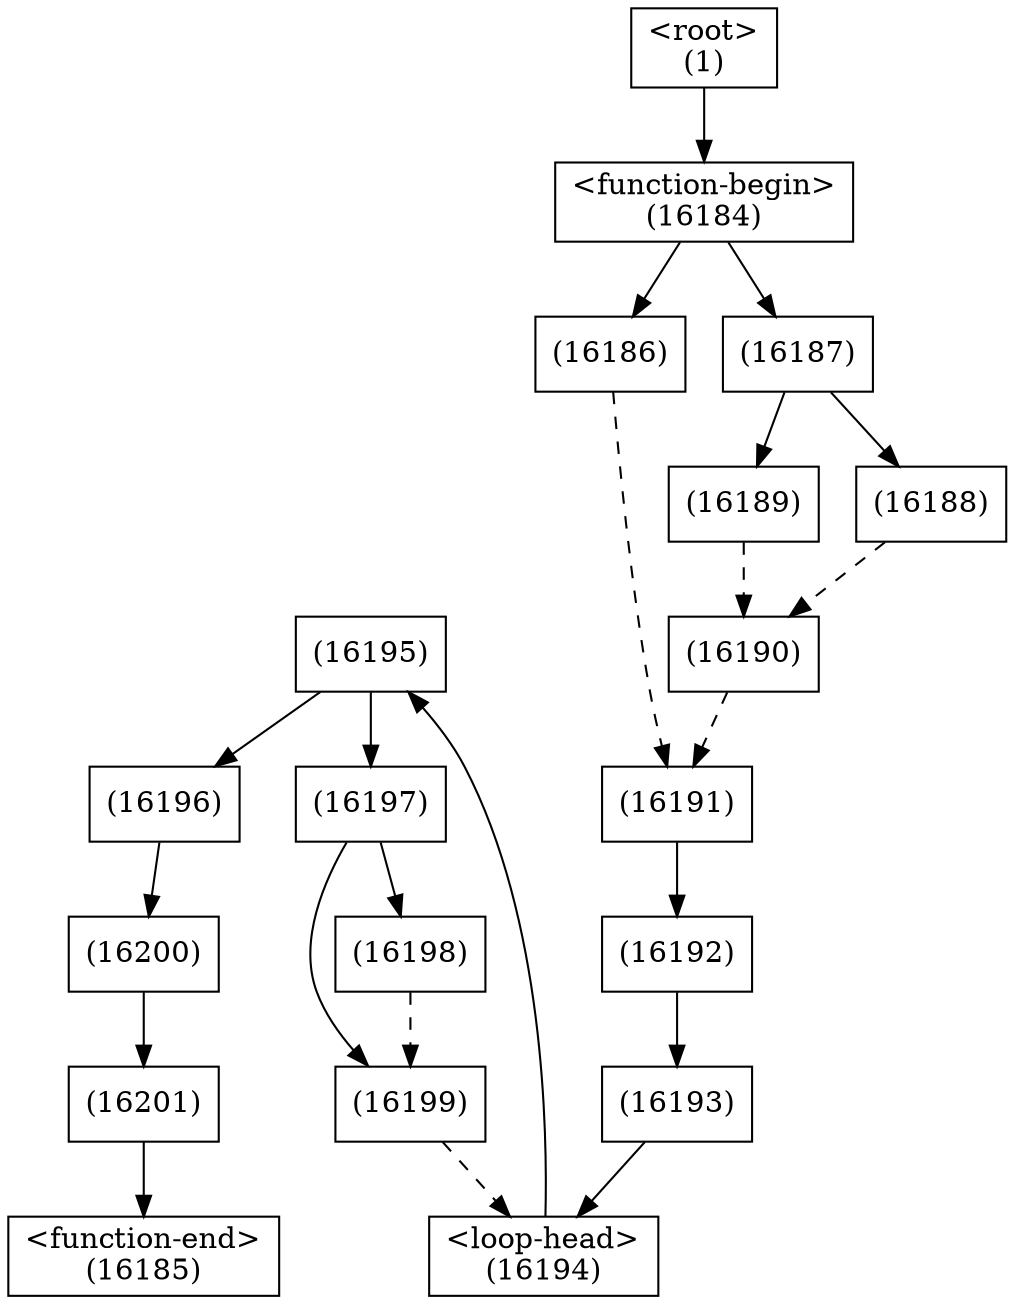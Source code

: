 digraph graphname {
n16201 [shape=box,label="(16201)"];
n16200 -> n16201[style="solid"];
n16200 [shape=box,label="(16200)"];
n16196 -> n16200[style="solid"];
n16199 [shape=box,label="(16199)"];
n16198 -> n16199[style="dashed"];
n16197 -> n16199[style="solid"];
n16198 [shape=box,label="(16198)"];
n16197 -> n16198[style="solid"];
n16197 [shape=box,label="(16197)"];
n16195 -> n16197[style="solid"];
n16196 [shape=box,label="(16196)"];
n16195 -> n16196[style="solid"];
n16195 [shape=box,label="(16195)"];
n16194 -> n16195[style="solid"];
n16194 [shape=box,label="<loop-head>
(16194)"];
n16199 -> n16194[style="dashed"];
n16193 -> n16194[style="solid"];
n16193 [shape=box,label="(16193)"];
n16192 -> n16193[style="solid"];
n16192 [shape=box,label="(16192)"];
n16191 -> n16192[style="solid"];
n16191 [shape=box,label="(16191)"];
n16190 -> n16191[style="dashed"];
n16186 -> n16191[style="dashed"];
n16190 [shape=box,label="(16190)"];
n16189 -> n16190[style="dashed"];
n16188 -> n16190[style="dashed"];
n16189 [shape=box,label="(16189)"];
n16187 -> n16189[style="solid"];
n16188 [shape=box,label="(16188)"];
n16187 -> n16188[style="solid"];
n16187 [shape=box,label="(16187)"];
n16184 -> n16187[style="solid"];
n16186 [shape=box,label="(16186)"];
n16184 -> n16186[style="solid"];
n16185 [shape=box,label="<function-end>
(16185)"];
n16201 -> n16185[style="solid"];
n16184 [shape=box,label="<function-begin>
(16184)"];
n1 -> n16184[style="solid"];
n1 [shape=box,label="<root>
(1)"];
}
